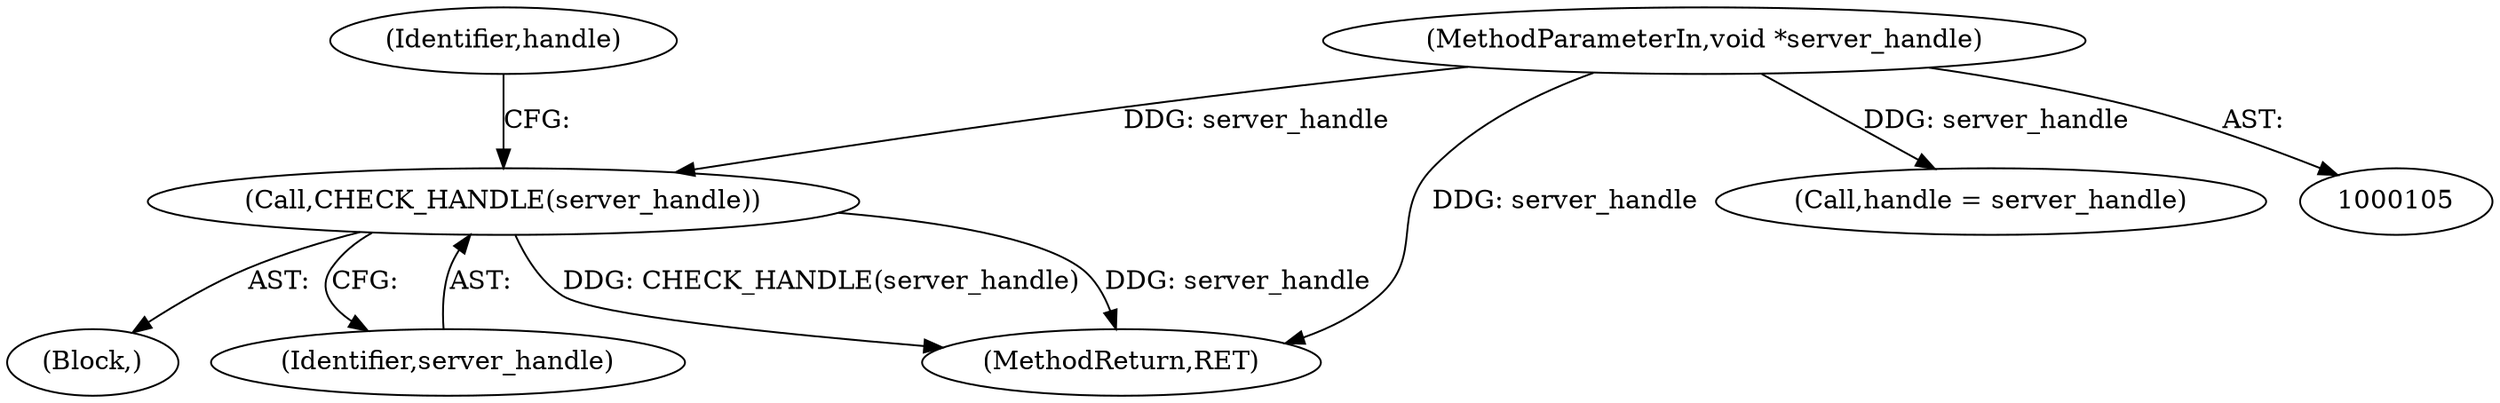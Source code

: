 digraph "0_krb5_af0ed4df4dfae762ab5fb605f5a0c8f59cb4f6ca@pointer" {
"1000144" [label="(Call,CHECK_HANDLE(server_handle))"];
"1000106" [label="(MethodParameterIn,void *server_handle)"];
"1000148" [label="(Identifier,handle)"];
"1000113" [label="(Block,)"];
"1000145" [label="(Identifier,server_handle)"];
"1000106" [label="(MethodParameterIn,void *server_handle)"];
"1000144" [label="(Call,CHECK_HANDLE(server_handle))"];
"1000439" [label="(MethodReturn,RET)"];
"1000125" [label="(Call,handle = server_handle)"];
"1000144" -> "1000113"  [label="AST: "];
"1000144" -> "1000145"  [label="CFG: "];
"1000145" -> "1000144"  [label="AST: "];
"1000148" -> "1000144"  [label="CFG: "];
"1000144" -> "1000439"  [label="DDG: CHECK_HANDLE(server_handle)"];
"1000144" -> "1000439"  [label="DDG: server_handle"];
"1000106" -> "1000144"  [label="DDG: server_handle"];
"1000106" -> "1000105"  [label="AST: "];
"1000106" -> "1000439"  [label="DDG: server_handle"];
"1000106" -> "1000125"  [label="DDG: server_handle"];
}
